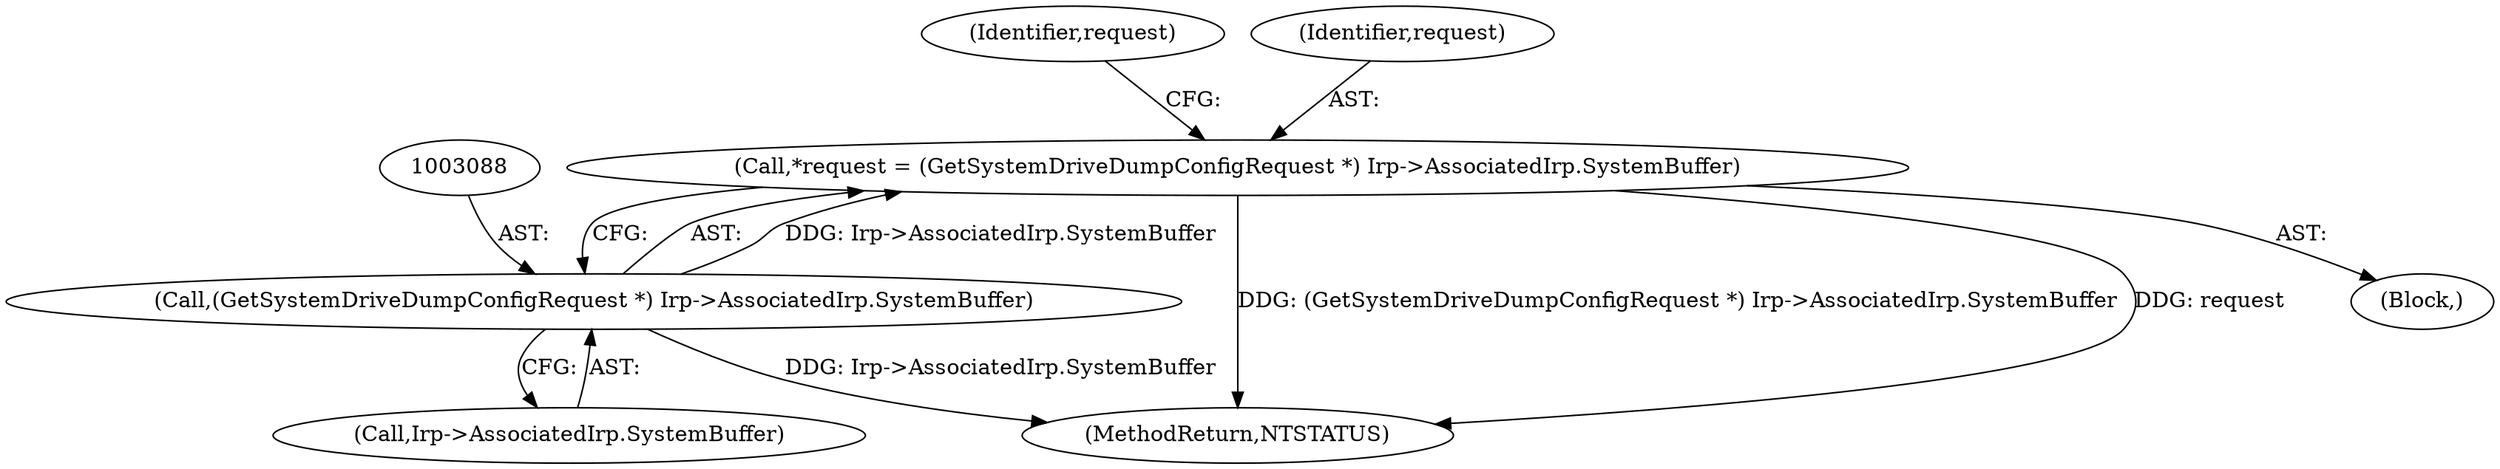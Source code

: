 digraph "0_VeraCrypt_f30f9339c9a0b9bbcc6f5ad38804af39db1f479e@pointer" {
"1003085" [label="(Call,*request = (GetSystemDriveDumpConfigRequest *) Irp->AssociatedIrp.SystemBuffer)"];
"1003087" [label="(Call,(GetSystemDriveDumpConfigRequest *) Irp->AssociatedIrp.SystemBuffer)"];
"1003087" [label="(Call,(GetSystemDriveDumpConfigRequest *) Irp->AssociatedIrp.SystemBuffer)"];
"1003085" [label="(Call,*request = (GetSystemDriveDumpConfigRequest *) Irp->AssociatedIrp.SystemBuffer)"];
"1003089" [label="(Call,Irp->AssociatedIrp.SystemBuffer)"];
"1003200" [label="(MethodReturn,NTSTATUS)"];
"1003083" [label="(Block,)"];
"1003096" [label="(Identifier,request)"];
"1003086" [label="(Identifier,request)"];
"1003085" -> "1003083"  [label="AST: "];
"1003085" -> "1003087"  [label="CFG: "];
"1003086" -> "1003085"  [label="AST: "];
"1003087" -> "1003085"  [label="AST: "];
"1003096" -> "1003085"  [label="CFG: "];
"1003085" -> "1003200"  [label="DDG: (GetSystemDriveDumpConfigRequest *) Irp->AssociatedIrp.SystemBuffer"];
"1003085" -> "1003200"  [label="DDG: request"];
"1003087" -> "1003085"  [label="DDG: Irp->AssociatedIrp.SystemBuffer"];
"1003087" -> "1003089"  [label="CFG: "];
"1003088" -> "1003087"  [label="AST: "];
"1003089" -> "1003087"  [label="AST: "];
"1003087" -> "1003200"  [label="DDG: Irp->AssociatedIrp.SystemBuffer"];
}
